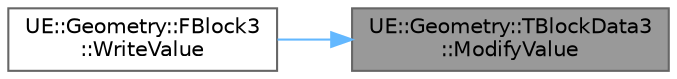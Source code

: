 digraph "UE::Geometry::TBlockData3::ModifyValue"
{
 // INTERACTIVE_SVG=YES
 // LATEX_PDF_SIZE
  bgcolor="transparent";
  edge [fontname=Helvetica,fontsize=10,labelfontname=Helvetica,labelfontsize=10];
  node [fontname=Helvetica,fontsize=10,shape=box,height=0.2,width=0.4];
  rankdir="RL";
  Node1 [id="Node000001",label="UE::Geometry::TBlockData3\l::ModifyValue",height=0.2,width=0.4,color="gray40", fillcolor="grey60", style="filled", fontcolor="black",tooltip=" "];
  Node1 -> Node2 [id="edge1_Node000001_Node000002",dir="back",color="steelblue1",style="solid",tooltip=" "];
  Node2 [id="Node000002",label="UE::Geometry::FBlock3\l::WriteValue",height=0.2,width=0.4,color="grey40", fillcolor="white", style="filled",URL="$da/d04/classUE_1_1Geometry_1_1TBasicBlockedDenseGrid3.html#ae70230d341a569bb08f60a9f0ee9702c",tooltip=" "];
}
